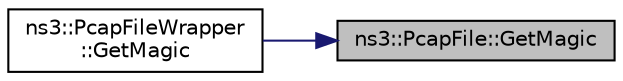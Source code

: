 digraph "ns3::PcapFile::GetMagic"
{
 // LATEX_PDF_SIZE
  edge [fontname="Helvetica",fontsize="10",labelfontname="Helvetica",labelfontsize="10"];
  node [fontname="Helvetica",fontsize="10",shape=record];
  rankdir="RL";
  Node1 [label="ns3::PcapFile::GetMagic",height=0.2,width=0.4,color="black", fillcolor="grey75", style="filled", fontcolor="black",tooltip="Returns the magic number of the pcap file as defined by the magic_number field in the pcap global hea..."];
  Node1 -> Node2 [dir="back",color="midnightblue",fontsize="10",style="solid",fontname="Helvetica"];
  Node2 [label="ns3::PcapFileWrapper\l::GetMagic",height=0.2,width=0.4,color="black", fillcolor="white", style="filled",URL="$classns3_1_1_pcap_file_wrapper.html#abb2104cf35129697f72a4d71f2e7d90b",tooltip="Returns the magic number of the pcap file as defined by the magic_number field in the pcap global hea..."];
}
